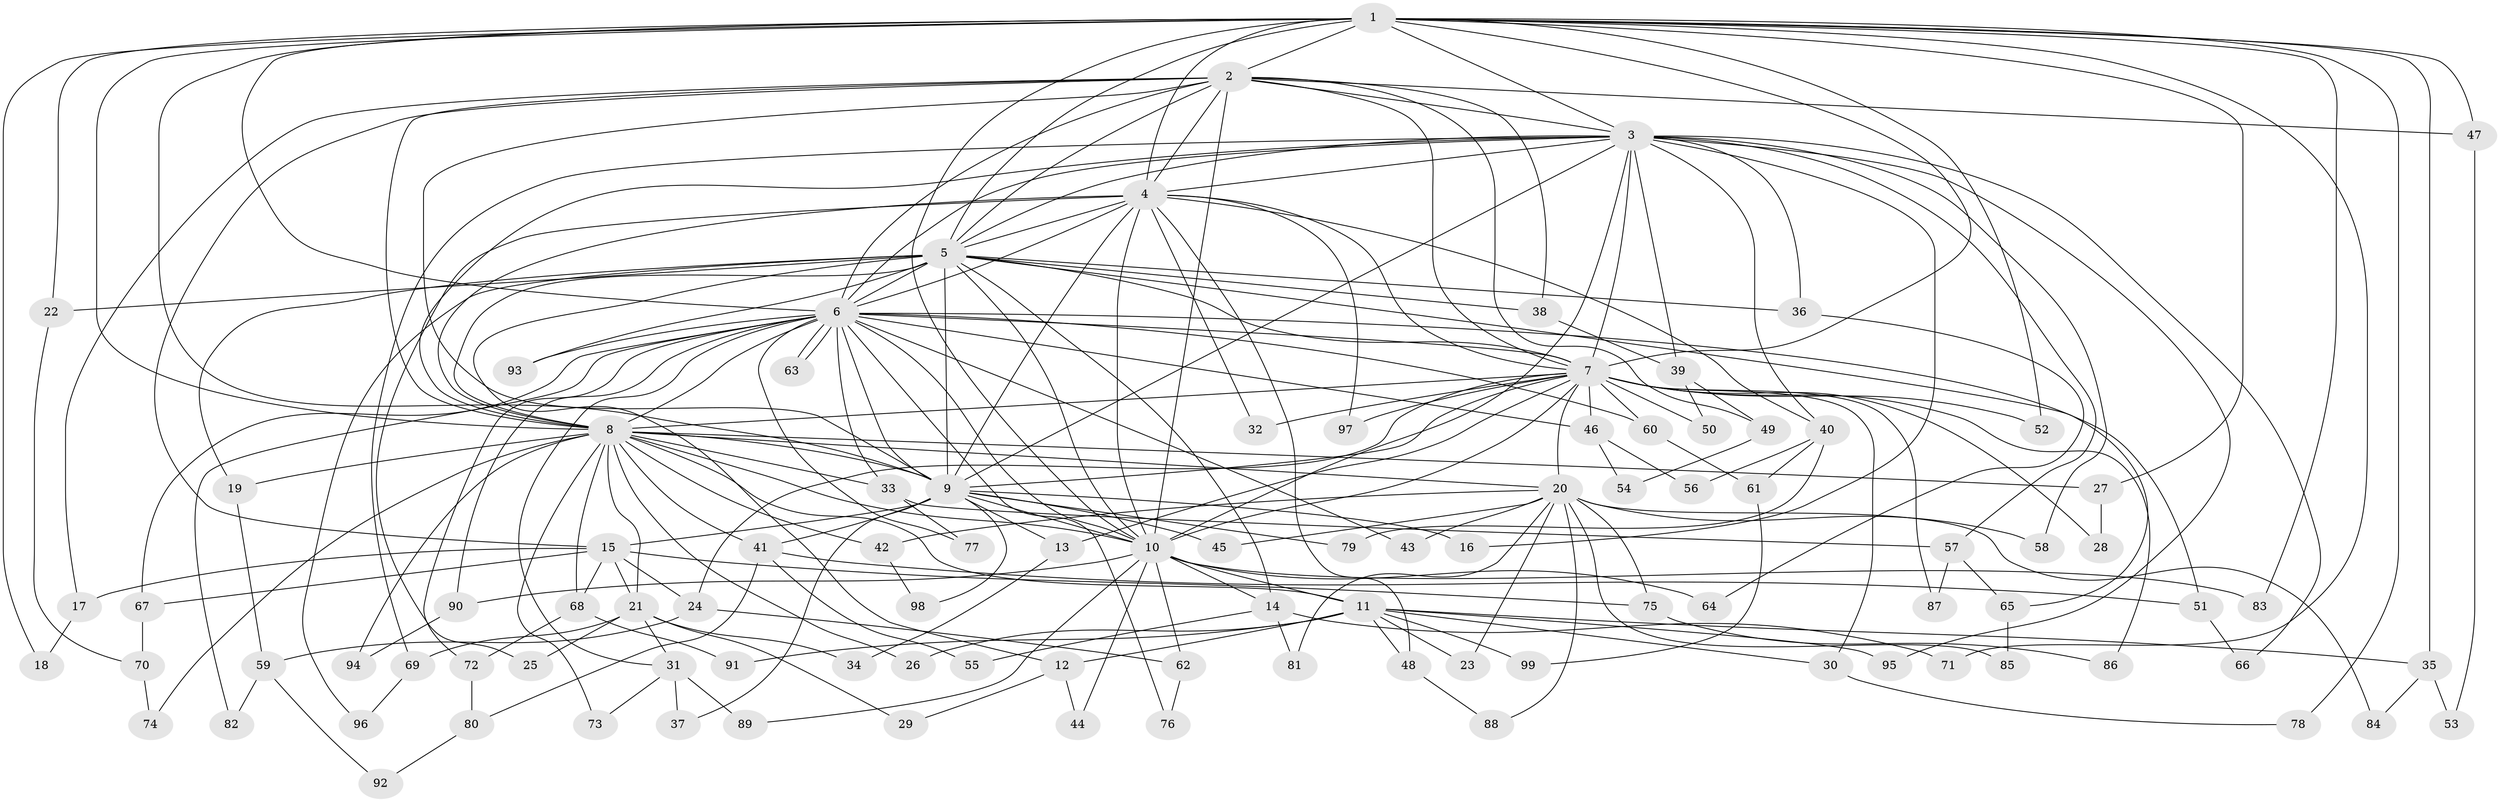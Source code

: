 // Generated by graph-tools (version 1.1) at 2025/11/02/27/25 16:11:02]
// undirected, 99 vertices, 223 edges
graph export_dot {
graph [start="1"]
  node [color=gray90,style=filled];
  1;
  2;
  3;
  4;
  5;
  6;
  7;
  8;
  9;
  10;
  11;
  12;
  13;
  14;
  15;
  16;
  17;
  18;
  19;
  20;
  21;
  22;
  23;
  24;
  25;
  26;
  27;
  28;
  29;
  30;
  31;
  32;
  33;
  34;
  35;
  36;
  37;
  38;
  39;
  40;
  41;
  42;
  43;
  44;
  45;
  46;
  47;
  48;
  49;
  50;
  51;
  52;
  53;
  54;
  55;
  56;
  57;
  58;
  59;
  60;
  61;
  62;
  63;
  64;
  65;
  66;
  67;
  68;
  69;
  70;
  71;
  72;
  73;
  74;
  75;
  76;
  77;
  78;
  79;
  80;
  81;
  82;
  83;
  84;
  85;
  86;
  87;
  88;
  89;
  90;
  91;
  92;
  93;
  94;
  95;
  96;
  97;
  98;
  99;
  1 -- 2;
  1 -- 3;
  1 -- 4;
  1 -- 5;
  1 -- 6;
  1 -- 7;
  1 -- 8;
  1 -- 9;
  1 -- 10;
  1 -- 18;
  1 -- 22;
  1 -- 27;
  1 -- 35;
  1 -- 47;
  1 -- 52;
  1 -- 71;
  1 -- 78;
  1 -- 83;
  2 -- 3;
  2 -- 4;
  2 -- 5;
  2 -- 6;
  2 -- 7;
  2 -- 8;
  2 -- 9;
  2 -- 10;
  2 -- 15;
  2 -- 17;
  2 -- 38;
  2 -- 47;
  2 -- 49;
  3 -- 4;
  3 -- 5;
  3 -- 6;
  3 -- 7;
  3 -- 8;
  3 -- 9;
  3 -- 10;
  3 -- 16;
  3 -- 36;
  3 -- 39;
  3 -- 40;
  3 -- 57;
  3 -- 58;
  3 -- 66;
  3 -- 69;
  3 -- 95;
  4 -- 5;
  4 -- 6;
  4 -- 7;
  4 -- 8;
  4 -- 9;
  4 -- 10;
  4 -- 25;
  4 -- 32;
  4 -- 40;
  4 -- 48;
  4 -- 97;
  5 -- 6;
  5 -- 7;
  5 -- 8;
  5 -- 9;
  5 -- 10;
  5 -- 12;
  5 -- 14;
  5 -- 19;
  5 -- 22;
  5 -- 36;
  5 -- 38;
  5 -- 65;
  5 -- 93;
  5 -- 96;
  6 -- 7;
  6 -- 8;
  6 -- 9;
  6 -- 10;
  6 -- 31;
  6 -- 33;
  6 -- 43;
  6 -- 46;
  6 -- 51;
  6 -- 60;
  6 -- 63;
  6 -- 63;
  6 -- 67;
  6 -- 72;
  6 -- 76;
  6 -- 77;
  6 -- 82;
  6 -- 90;
  6 -- 93;
  7 -- 8;
  7 -- 9;
  7 -- 10;
  7 -- 13;
  7 -- 20;
  7 -- 24;
  7 -- 28;
  7 -- 30;
  7 -- 32;
  7 -- 46;
  7 -- 50;
  7 -- 52;
  7 -- 60;
  7 -- 86;
  7 -- 87;
  7 -- 97;
  8 -- 9;
  8 -- 10;
  8 -- 11;
  8 -- 19;
  8 -- 20;
  8 -- 21;
  8 -- 26;
  8 -- 27;
  8 -- 33;
  8 -- 41;
  8 -- 42;
  8 -- 68;
  8 -- 73;
  8 -- 74;
  8 -- 94;
  9 -- 10;
  9 -- 13;
  9 -- 15;
  9 -- 16;
  9 -- 37;
  9 -- 41;
  9 -- 45;
  9 -- 79;
  9 -- 98;
  10 -- 11;
  10 -- 14;
  10 -- 44;
  10 -- 62;
  10 -- 64;
  10 -- 83;
  10 -- 89;
  10 -- 90;
  11 -- 12;
  11 -- 23;
  11 -- 26;
  11 -- 30;
  11 -- 35;
  11 -- 48;
  11 -- 91;
  11 -- 95;
  11 -- 99;
  12 -- 29;
  12 -- 44;
  13 -- 34;
  14 -- 55;
  14 -- 71;
  14 -- 81;
  15 -- 17;
  15 -- 21;
  15 -- 24;
  15 -- 67;
  15 -- 68;
  15 -- 75;
  17 -- 18;
  19 -- 59;
  20 -- 23;
  20 -- 42;
  20 -- 43;
  20 -- 45;
  20 -- 58;
  20 -- 75;
  20 -- 81;
  20 -- 84;
  20 -- 85;
  20 -- 88;
  21 -- 25;
  21 -- 29;
  21 -- 31;
  21 -- 34;
  21 -- 69;
  22 -- 70;
  24 -- 59;
  24 -- 62;
  27 -- 28;
  30 -- 78;
  31 -- 37;
  31 -- 73;
  31 -- 89;
  33 -- 57;
  33 -- 77;
  35 -- 53;
  35 -- 84;
  36 -- 64;
  38 -- 39;
  39 -- 49;
  39 -- 50;
  40 -- 56;
  40 -- 61;
  40 -- 79;
  41 -- 51;
  41 -- 55;
  41 -- 80;
  42 -- 98;
  46 -- 54;
  46 -- 56;
  47 -- 53;
  48 -- 88;
  49 -- 54;
  51 -- 66;
  57 -- 65;
  57 -- 87;
  59 -- 82;
  59 -- 92;
  60 -- 61;
  61 -- 99;
  62 -- 76;
  65 -- 85;
  67 -- 70;
  68 -- 72;
  68 -- 91;
  69 -- 96;
  70 -- 74;
  72 -- 80;
  75 -- 86;
  80 -- 92;
  90 -- 94;
}
